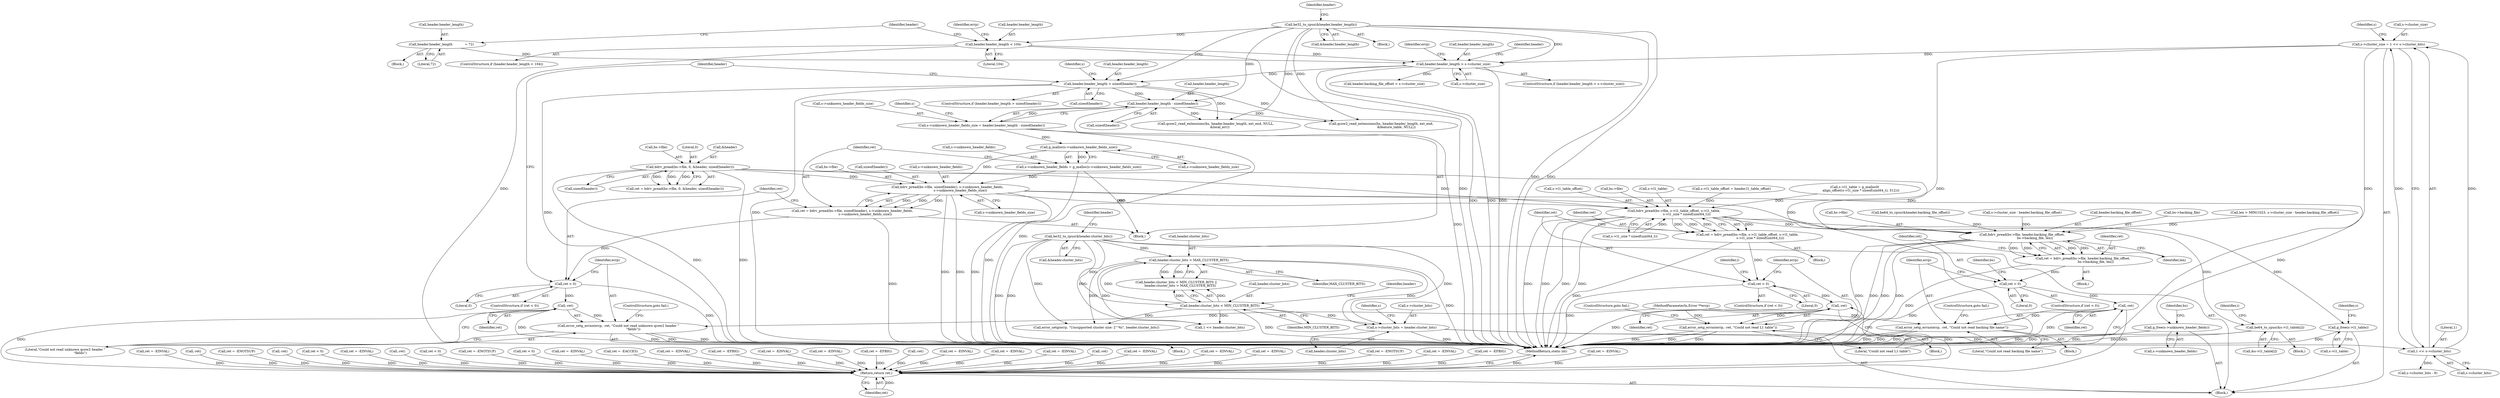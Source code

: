 digraph "0_qemu_6a83f8b5bec6f59e56cc49bd49e4c3f8f805d56f_0@pointer" {
"1000456" [label="(Call,bdrv_pread(bs->file, sizeof(header), s->unknown_header_fields,\n                         s->unknown_header_fields_size))"];
"1000154" [label="(Call,bdrv_pread(bs->file, 0, &header, sizeof(header)))"];
"1000446" [label="(Call,s->unknown_header_fields = g_malloc(s->unknown_header_fields_size))"];
"1000450" [label="(Call,g_malloc(s->unknown_header_fields_size))"];
"1000436" [label="(Call,s->unknown_header_fields_size = header.header_length - sizeof(header))"];
"1000440" [label="(Call,header.header_length - sizeof(header))"];
"1000391" [label="(Call,be32_to_cpus(&header.header_length))"];
"1000429" [label="(Call,header.header_length > sizeof(header))"];
"1000412" [label="(Call,header.header_length > s->cluster_size)"];
"1000364" [label="(Call,header.header_length            = 72)"];
"1000397" [label="(Call,header.header_length < 104)"];
"1000317" [label="(Call,s->cluster_size = 1 << s->cluster_bits)"];
"1000321" [label="(Call,1 << s->cluster_bits)"];
"1000310" [label="(Call,s->cluster_bits = header.cluster_bits)"];
"1000293" [label="(Call,header.cluster_bits > MAX_CLUSTER_BITS)"];
"1000199" [label="(Call,be32_to_cpus(&header.cluster_bits))"];
"1000288" [label="(Call,header.cluster_bits < MIN_CLUSTER_BITS)"];
"1000454" [label="(Call,ret = bdrv_pread(bs->file, sizeof(header), s->unknown_header_fields,\n                         s->unknown_header_fields_size))"];
"1000469" [label="(Call,ret < 0)"];
"1000475" [label="(Call,-ret)"];
"1000473" [label="(Call,error_setg_errno(errp, -ret, \"Could not read unknown qcow2 header \"\n                             \"fields\"))"];
"1001481" [label="(Return,return ret;)"];
"1000925" [label="(Call,bdrv_pread(bs->file, s->l1_table_offset, s->l1_table,\n                         s->l1_size * sizeof(uint64_t)))"];
"1000923" [label="(Call,ret = bdrv_pread(bs->file, s->l1_table_offset, s->l1_table,\n                         s->l1_size * sizeof(uint64_t)))"];
"1000942" [label="(Call,ret < 0)"];
"1000948" [label="(Call,-ret)"];
"1000946" [label="(Call,error_setg_errno(errp, -ret, \"Could not read L1 table\"))"];
"1000964" [label="(Call,be64_to_cpus(&s->l1_table[i]))"];
"1001096" [label="(Call,bdrv_pread(bs->file, header.backing_file_offset,\n                         bs->backing_file, len))"];
"1001094" [label="(Call,ret = bdrv_pread(bs->file, header.backing_file_offset,\n                         bs->backing_file, len))"];
"1001108" [label="(Call,ret < 0)"];
"1001114" [label="(Call,-ret)"];
"1001112" [label="(Call,error_setg_errno(errp, -ret, \"Could not read backing file name\"))"];
"1001444" [label="(Call,g_free(s->l1_table))"];
"1001434" [label="(Call,g_free(s->unknown_header_fields))"];
"1000423" [label="(Call,ret = -EINVAL)"];
"1000780" [label="(Call,ret = -EINVAL)"];
"1000274" [label="(Call,ret = -ENOTSUP)"];
"1000249" [label="(Call,ret = -EINVAL)"];
"1000478" [label="(ControlStructure,goto fail;)"];
"1001112" [label="(Call,error_setg_errno(errp, -ret, \"Could not read backing file name\"))"];
"1000161" [label="(Call,sizeof(header))"];
"1000392" [label="(Call,&header.header_length)"];
"1000816" [label="(Call,ret = -EFBIG)"];
"1000946" [label="(Call,error_setg_errno(errp, -ret, \"Could not read L1 table\"))"];
"1000482" [label="(Identifier,header)"];
"1000954" [label="(Identifier,i)"];
"1000923" [label="(Call,ret = bdrv_pread(bs->file, s->l1_table_offset, s->l1_table,\n                         s->l1_size * sizeof(uint64_t)))"];
"1000448" [label="(Identifier,s)"];
"1000950" [label="(Literal,\"Could not read L1 table\")"];
"1000199" [label="(Call,be32_to_cpus(&header.cluster_bits))"];
"1001056" [label="(Call,ret = -EINVAL)"];
"1000406" [label="(Call,ret = -EINVAL)"];
"1001108" [label="(Call,ret < 0)"];
"1000297" [label="(Identifier,MAX_CLUSTER_BITS)"];
"1000435" [label="(Block,)"];
"1001185" [label="(Call,-ret)"];
"1000125" [label="(MethodParameterIn,Error **errp)"];
"1000437" [label="(Call,s->unknown_header_fields_size)"];
"1000292" [label="(Identifier,MIN_CLUSTER_BITS)"];
"1000473" [label="(Call,error_setg_errno(errp, -ret, \"Could not read unknown qcow2 header \"\n                             \"fields\"))"];
"1000941" [label="(ControlStructure,if (ret < 0))"];
"1001481" [label="(Return,return ret;)"];
"1000154" [label="(Call,bdrv_pread(bs->file, 0, &header, sizeof(header)))"];
"1000963" [label="(Block,)"];
"1000391" [label="(Call,be32_to_cpus(&header.header_length))"];
"1000440" [label="(Call,header.header_length - sizeof(header))"];
"1000396" [label="(ControlStructure,if (header.header_length < 104))"];
"1000398" [label="(Call,header.header_length)"];
"1000471" [label="(Literal,0)"];
"1001106" [label="(Identifier,len)"];
"1000469" [label="(Call,ret < 0)"];
"1000964" [label="(Call,be64_to_cpus(&s->l1_table[i]))"];
"1000909" [label="(Block,)"];
"1001115" [label="(Identifier,ret)"];
"1001483" [label="(MethodReturn,static int)"];
"1000438" [label="(Identifier,s)"];
"1000436" [label="(Call,s->unknown_header_fields_size = header.header_length - sizeof(header))"];
"1001095" [label="(Identifier,ret)"];
"1001116" [label="(Literal,\"Could not read backing file name\")"];
"1000293" [label="(Call,header.cluster_bits > MAX_CLUSTER_BITS)"];
"1001110" [label="(Literal,0)"];
"1000613" [label="(Call,ret = -ENOTSUP)"];
"1000454" [label="(Call,ret = bdrv_pread(bs->file, sizeof(header), s->unknown_header_fields,\n                         s->unknown_header_fields_size))"];
"1000430" [label="(Call,header.header_length)"];
"1000288" [label="(Call,header.cluster_bits < MIN_CLUSTER_BITS)"];
"1000475" [label="(Call,-ret)"];
"1000294" [label="(Call,header.cluster_bits)"];
"1000925" [label="(Call,bdrv_pread(bs->file, s->l1_table_offset, s->l1_table,\n                         s->l1_size * sizeof(uint64_t)))"];
"1000328" [label="(Identifier,s)"];
"1000170" [label="(Call,-ret)"];
"1000944" [label="(Literal,0)"];
"1001107" [label="(ControlStructure,if (ret < 0))"];
"1000456" [label="(Call,bdrv_pread(bs->file, sizeof(header), s->unknown_header_fields,\n                         s->unknown_header_fields_size))"];
"1000299" [label="(Call,error_setg(errp, \"Unsupported cluster size: 2^%i\", header.cluster_bits))"];
"1001097" [label="(Call,bs->file)"];
"1000364" [label="(Call,header.header_length            = 72)"];
"1000468" [label="(ControlStructure,if (ret < 0))"];
"1000318" [label="(Call,s->cluster_size)"];
"1000412" [label="(Call,header.header_length > s->cluster_size)"];
"1000510" [label="(Call,1 << header.cluster_bits)"];
"1000323" [label="(Call,s->cluster_bits)"];
"1001482" [label="(Identifier,ret)"];
"1001434" [label="(Call,g_free(s->unknown_header_fields))"];
"1000411" [label="(ControlStructure,if (header.header_length > s->cluster_size))"];
"1000184" [label="(Call,be64_to_cpus(&header.backing_file_offset))"];
"1001435" [label="(Call,s->unknown_header_fields)"];
"1000399" [label="(Identifier,header)"];
"1001450" [label="(Identifier,s)"];
"1000343" [label="(Block,)"];
"1000287" [label="(Call,header.cluster_bits < MIN_CLUSTER_BITS ||\n        header.cluster_bits > MAX_CLUSTER_BITS)"];
"1000126" [label="(Block,)"];
"1000965" [label="(Call,&s->l1_table[i])"];
"1000207" [label="(Identifier,header)"];
"1000332" [label="(Call,s->cluster_bits - 9)"];
"1001078" [label="(Call,s->cluster_size - header.backing_file_offset)"];
"1000421" [label="(Identifier,errp)"];
"1000474" [label="(Identifier,errp)"];
"1000451" [label="(Call,s->unknown_header_fields_size)"];
"1000949" [label="(Identifier,ret)"];
"1000948" [label="(Call,-ret)"];
"1001117" [label="(ControlStructure,goto fail;)"];
"1000762" [label="(Call,ret < 0)"];
"1001089" [label="(Call,ret = -EINVAL)"];
"1000401" [label="(Literal,104)"];
"1000470" [label="(Identifier,ret)"];
"1000457" [label="(Call,bs->file)"];
"1000295" [label="(Identifier,header)"];
"1000370" [label="(Block,)"];
"1000158" [label="(Literal,0)"];
"1000311" [label="(Call,s->cluster_bits)"];
"1000947" [label="(Identifier,errp)"];
"1000413" [label="(Call,header.header_length)"];
"1000317" [label="(Call,s->cluster_size = 1 << s->cluster_bits)"];
"1001043" [label="(Call,qcow2_read_extensions(bs, header.header_length, ext_end, NULL,\n        &local_err))"];
"1001230" [label="(Call,-ret)"];
"1000798" [label="(Call,ret < 0)"];
"1000565" [label="(Call,ret = -ENOTSUP)"];
"1001445" [label="(Call,s->l1_table)"];
"1000450" [label="(Call,g_malloc(s->unknown_header_fields_size))"];
"1000942" [label="(Call,ret < 0)"];
"1000480" [label="(Call,header.backing_file_offset > s->cluster_size)"];
"1000200" [label="(Call,&header.cluster_bits)"];
"1000314" [label="(Call,header.cluster_bits)"];
"1000926" [label="(Call,bs->file)"];
"1000472" [label="(Block,)"];
"1000322" [label="(Literal,1)"];
"1000159" [label="(Call,&header)"];
"1000888" [label="(Call,ret < 0)"];
"1001439" [label="(Identifier,bs)"];
"1000547" [label="(Call,qcow2_read_extensions(bs, header.header_length, ext_end,\n                              &feature_table, NULL))"];
"1000310" [label="(Call,s->cluster_bits = header.cluster_bits)"];
"1000945" [label="(Block,)"];
"1000477" [label="(Literal,\"Could not read unknown qcow2 header \"\n                             \"fields\")"];
"1000429" [label="(Call,header.header_length > sizeof(header))"];
"1001121" [label="(Identifier,bs)"];
"1001444" [label="(Call,g_free(s->l1_table))"];
"1000932" [label="(Call,s->l1_table)"];
"1000896" [label="(Call,s->l1_table_offset = header.l1_table_offset)"];
"1000431" [label="(Identifier,header)"];
"1001111" [label="(Block,)"];
"1000638" [label="(Call,ret = -EINVAL)"];
"1000446" [label="(Call,s->unknown_header_fields = g_malloc(s->unknown_header_fields_size))"];
"1000460" [label="(Call,sizeof(header))"];
"1001100" [label="(Call,header.backing_file_offset)"];
"1000476" [label="(Identifier,ret)"];
"1000592" [label="(Call,ret = -EACCES)"];
"1001096" [label="(Call,bdrv_pread(bs->file, header.backing_file_offset,\n                         bs->backing_file, len))"];
"1000491" [label="(Call,ret = -EINVAL)"];
"1000397" [label="(Call,header.header_length < 104)"];
"1001103" [label="(Call,bs->backing_file)"];
"1000821" [label="(Call,ret = -EFBIG)"];
"1001109" [label="(Identifier,ret)"];
"1000433" [label="(Call,sizeof(header))"];
"1000365" [label="(Call,header.header_length)"];
"1001417" [label="(Call,ret = -EINVAL)"];
"1000155" [label="(Call,bs->file)"];
"1000870" [label="(Call,ret = -EINVAL)"];
"1000416" [label="(Call,s->cluster_size)"];
"1000465" [label="(Call,s->unknown_header_fields_size)"];
"1001114" [label="(Call,-ret)"];
"1000924" [label="(Identifier,ret)"];
"1000848" [label="(Call,ret = -EFBIG)"];
"1000447" [label="(Call,s->unknown_header_fields)"];
"1000935" [label="(Call,s->l1_size * sizeof(uint64_t))"];
"1001067" [label="(Block,)"];
"1000444" [label="(Call,sizeof(header))"];
"1001150" [label="(Call,-ret)"];
"1001365" [label="(Call,ret = -EINVAL)"];
"1001254" [label="(Call,ret = -EINVAL)"];
"1001094" [label="(Call,ret = bdrv_pread(bs->file, header.backing_file_offset,\n                         bs->backing_file, len))"];
"1000910" [label="(Call,s->l1_table = g_malloc0(\n            align_offset(s->l1_size * sizeof(uint64_t), 512)))"];
"1000962" [label="(Identifier,i)"];
"1000943" [label="(Identifier,ret)"];
"1000951" [label="(ControlStructure,goto fail;)"];
"1000289" [label="(Call,header.cluster_bits)"];
"1000305" [label="(Call,ret = -EINVAL)"];
"1001028" [label="(Call,-ret)"];
"1000404" [label="(Identifier,errp)"];
"1000929" [label="(Call,s->l1_table_offset)"];
"1000462" [label="(Call,s->unknown_header_fields)"];
"1000428" [label="(ControlStructure,if (header.header_length > sizeof(header)))"];
"1001113" [label="(Identifier,errp)"];
"1000414" [label="(Identifier,header)"];
"1000321" [label="(Call,1 << s->cluster_bits)"];
"1000152" [label="(Call,ret = bdrv_pread(bs->file, 0, &header, sizeof(header)))"];
"1000319" [label="(Identifier,s)"];
"1001074" [label="(Call,len > MIN(1023, s->cluster_size - header.backing_file_offset))"];
"1000744" [label="(Call,ret = -EINVAL)"];
"1000441" [label="(Call,header.header_length)"];
"1000368" [label="(Literal,72)"];
"1000455" [label="(Identifier,ret)"];
"1000456" -> "1000454"  [label="AST: "];
"1000456" -> "1000465"  [label="CFG: "];
"1000457" -> "1000456"  [label="AST: "];
"1000460" -> "1000456"  [label="AST: "];
"1000462" -> "1000456"  [label="AST: "];
"1000465" -> "1000456"  [label="AST: "];
"1000454" -> "1000456"  [label="CFG: "];
"1000456" -> "1001483"  [label="DDG: "];
"1000456" -> "1001483"  [label="DDG: "];
"1000456" -> "1001483"  [label="DDG: "];
"1000456" -> "1000454"  [label="DDG: "];
"1000456" -> "1000454"  [label="DDG: "];
"1000456" -> "1000454"  [label="DDG: "];
"1000154" -> "1000456"  [label="DDG: "];
"1000446" -> "1000456"  [label="DDG: "];
"1000450" -> "1000456"  [label="DDG: "];
"1000456" -> "1000925"  [label="DDG: "];
"1000456" -> "1001096"  [label="DDG: "];
"1000456" -> "1001434"  [label="DDG: "];
"1000154" -> "1000152"  [label="AST: "];
"1000154" -> "1000161"  [label="CFG: "];
"1000155" -> "1000154"  [label="AST: "];
"1000158" -> "1000154"  [label="AST: "];
"1000159" -> "1000154"  [label="AST: "];
"1000161" -> "1000154"  [label="AST: "];
"1000152" -> "1000154"  [label="CFG: "];
"1000154" -> "1001483"  [label="DDG: "];
"1000154" -> "1001483"  [label="DDG: "];
"1000154" -> "1000152"  [label="DDG: "];
"1000154" -> "1000152"  [label="DDG: "];
"1000154" -> "1000152"  [label="DDG: "];
"1000154" -> "1000925"  [label="DDG: "];
"1000154" -> "1001096"  [label="DDG: "];
"1000446" -> "1000435"  [label="AST: "];
"1000446" -> "1000450"  [label="CFG: "];
"1000447" -> "1000446"  [label="AST: "];
"1000450" -> "1000446"  [label="AST: "];
"1000455" -> "1000446"  [label="CFG: "];
"1000446" -> "1001483"  [label="DDG: "];
"1000450" -> "1000446"  [label="DDG: "];
"1000450" -> "1000451"  [label="CFG: "];
"1000451" -> "1000450"  [label="AST: "];
"1000436" -> "1000450"  [label="DDG: "];
"1000436" -> "1000435"  [label="AST: "];
"1000436" -> "1000440"  [label="CFG: "];
"1000437" -> "1000436"  [label="AST: "];
"1000440" -> "1000436"  [label="AST: "];
"1000448" -> "1000436"  [label="CFG: "];
"1000436" -> "1001483"  [label="DDG: "];
"1000440" -> "1000436"  [label="DDG: "];
"1000440" -> "1000444"  [label="CFG: "];
"1000441" -> "1000440"  [label="AST: "];
"1000444" -> "1000440"  [label="AST: "];
"1000440" -> "1001483"  [label="DDG: "];
"1000391" -> "1000440"  [label="DDG: "];
"1000429" -> "1000440"  [label="DDG: "];
"1000440" -> "1000547"  [label="DDG: "];
"1000440" -> "1001043"  [label="DDG: "];
"1000391" -> "1000370"  [label="AST: "];
"1000391" -> "1000392"  [label="CFG: "];
"1000392" -> "1000391"  [label="AST: "];
"1000399" -> "1000391"  [label="CFG: "];
"1000391" -> "1001483"  [label="DDG: "];
"1000391" -> "1001483"  [label="DDG: "];
"1000391" -> "1000397"  [label="DDG: "];
"1000391" -> "1000412"  [label="DDG: "];
"1000391" -> "1000429"  [label="DDG: "];
"1000391" -> "1000547"  [label="DDG: "];
"1000391" -> "1001043"  [label="DDG: "];
"1000429" -> "1000428"  [label="AST: "];
"1000429" -> "1000433"  [label="CFG: "];
"1000430" -> "1000429"  [label="AST: "];
"1000433" -> "1000429"  [label="AST: "];
"1000438" -> "1000429"  [label="CFG: "];
"1000482" -> "1000429"  [label="CFG: "];
"1000429" -> "1001483"  [label="DDG: "];
"1000429" -> "1001483"  [label="DDG: "];
"1000412" -> "1000429"  [label="DDG: "];
"1000429" -> "1000547"  [label="DDG: "];
"1000429" -> "1001043"  [label="DDG: "];
"1000412" -> "1000411"  [label="AST: "];
"1000412" -> "1000416"  [label="CFG: "];
"1000413" -> "1000412"  [label="AST: "];
"1000416" -> "1000412"  [label="AST: "];
"1000421" -> "1000412"  [label="CFG: "];
"1000431" -> "1000412"  [label="CFG: "];
"1000412" -> "1001483"  [label="DDG: "];
"1000412" -> "1001483"  [label="DDG: "];
"1000412" -> "1001483"  [label="DDG: "];
"1000364" -> "1000412"  [label="DDG: "];
"1000397" -> "1000412"  [label="DDG: "];
"1000317" -> "1000412"  [label="DDG: "];
"1000412" -> "1000480"  [label="DDG: "];
"1000364" -> "1000343"  [label="AST: "];
"1000364" -> "1000368"  [label="CFG: "];
"1000365" -> "1000364"  [label="AST: "];
"1000368" -> "1000364"  [label="AST: "];
"1000414" -> "1000364"  [label="CFG: "];
"1000397" -> "1000396"  [label="AST: "];
"1000397" -> "1000401"  [label="CFG: "];
"1000398" -> "1000397"  [label="AST: "];
"1000401" -> "1000397"  [label="AST: "];
"1000404" -> "1000397"  [label="CFG: "];
"1000414" -> "1000397"  [label="CFG: "];
"1000397" -> "1001483"  [label="DDG: "];
"1000397" -> "1001483"  [label="DDG: "];
"1000317" -> "1000126"  [label="AST: "];
"1000317" -> "1000321"  [label="CFG: "];
"1000318" -> "1000317"  [label="AST: "];
"1000321" -> "1000317"  [label="AST: "];
"1000328" -> "1000317"  [label="CFG: "];
"1000317" -> "1001483"  [label="DDG: "];
"1000317" -> "1001483"  [label="DDG: "];
"1000321" -> "1000317"  [label="DDG: "];
"1000321" -> "1000317"  [label="DDG: "];
"1000321" -> "1000323"  [label="CFG: "];
"1000322" -> "1000321"  [label="AST: "];
"1000323" -> "1000321"  [label="AST: "];
"1000310" -> "1000321"  [label="DDG: "];
"1000321" -> "1000332"  [label="DDG: "];
"1000310" -> "1000126"  [label="AST: "];
"1000310" -> "1000314"  [label="CFG: "];
"1000311" -> "1000310"  [label="AST: "];
"1000314" -> "1000310"  [label="AST: "];
"1000319" -> "1000310"  [label="CFG: "];
"1000310" -> "1001483"  [label="DDG: "];
"1000293" -> "1000310"  [label="DDG: "];
"1000199" -> "1000310"  [label="DDG: "];
"1000288" -> "1000310"  [label="DDG: "];
"1000293" -> "1000287"  [label="AST: "];
"1000293" -> "1000297"  [label="CFG: "];
"1000294" -> "1000293"  [label="AST: "];
"1000297" -> "1000293"  [label="AST: "];
"1000287" -> "1000293"  [label="CFG: "];
"1000293" -> "1001483"  [label="DDG: "];
"1000293" -> "1000287"  [label="DDG: "];
"1000293" -> "1000287"  [label="DDG: "];
"1000199" -> "1000293"  [label="DDG: "];
"1000288" -> "1000293"  [label="DDG: "];
"1000293" -> "1000299"  [label="DDG: "];
"1000293" -> "1000510"  [label="DDG: "];
"1000199" -> "1000126"  [label="AST: "];
"1000199" -> "1000200"  [label="CFG: "];
"1000200" -> "1000199"  [label="AST: "];
"1000207" -> "1000199"  [label="CFG: "];
"1000199" -> "1001483"  [label="DDG: "];
"1000199" -> "1001483"  [label="DDG: "];
"1000199" -> "1000288"  [label="DDG: "];
"1000199" -> "1000299"  [label="DDG: "];
"1000199" -> "1000510"  [label="DDG: "];
"1000288" -> "1000287"  [label="AST: "];
"1000288" -> "1000292"  [label="CFG: "];
"1000289" -> "1000288"  [label="AST: "];
"1000292" -> "1000288"  [label="AST: "];
"1000295" -> "1000288"  [label="CFG: "];
"1000287" -> "1000288"  [label="CFG: "];
"1000288" -> "1001483"  [label="DDG: "];
"1000288" -> "1000287"  [label="DDG: "];
"1000288" -> "1000287"  [label="DDG: "];
"1000288" -> "1000299"  [label="DDG: "];
"1000288" -> "1000510"  [label="DDG: "];
"1000454" -> "1000435"  [label="AST: "];
"1000455" -> "1000454"  [label="AST: "];
"1000470" -> "1000454"  [label="CFG: "];
"1000454" -> "1001483"  [label="DDG: "];
"1000454" -> "1000469"  [label="DDG: "];
"1000469" -> "1000468"  [label="AST: "];
"1000469" -> "1000471"  [label="CFG: "];
"1000470" -> "1000469"  [label="AST: "];
"1000471" -> "1000469"  [label="AST: "];
"1000474" -> "1000469"  [label="CFG: "];
"1000482" -> "1000469"  [label="CFG: "];
"1000469" -> "1001483"  [label="DDG: "];
"1000469" -> "1000475"  [label="DDG: "];
"1000475" -> "1000473"  [label="AST: "];
"1000475" -> "1000476"  [label="CFG: "];
"1000476" -> "1000475"  [label="AST: "];
"1000477" -> "1000475"  [label="CFG: "];
"1000475" -> "1001483"  [label="DDG: "];
"1000475" -> "1000473"  [label="DDG: "];
"1000475" -> "1001481"  [label="DDG: "];
"1000473" -> "1000472"  [label="AST: "];
"1000473" -> "1000477"  [label="CFG: "];
"1000474" -> "1000473"  [label="AST: "];
"1000477" -> "1000473"  [label="AST: "];
"1000478" -> "1000473"  [label="CFG: "];
"1000473" -> "1001483"  [label="DDG: "];
"1000473" -> "1001483"  [label="DDG: "];
"1000473" -> "1001483"  [label="DDG: "];
"1000125" -> "1000473"  [label="DDG: "];
"1001481" -> "1000126"  [label="AST: "];
"1001481" -> "1001482"  [label="CFG: "];
"1001482" -> "1001481"  [label="AST: "];
"1001483" -> "1001481"  [label="CFG: "];
"1001481" -> "1001483"  [label="DDG: "];
"1001482" -> "1001481"  [label="DDG: "];
"1000613" -> "1001481"  [label="DDG: "];
"1001185" -> "1001481"  [label="DDG: "];
"1000638" -> "1001481"  [label="DDG: "];
"1001056" -> "1001481"  [label="DDG: "];
"1001150" -> "1001481"  [label="DDG: "];
"1000565" -> "1001481"  [label="DDG: "];
"1000406" -> "1001481"  [label="DDG: "];
"1000744" -> "1001481"  [label="DDG: "];
"1000423" -> "1001481"  [label="DDG: "];
"1000762" -> "1001481"  [label="DDG: "];
"1000948" -> "1001481"  [label="DDG: "];
"1001230" -> "1001481"  [label="DDG: "];
"1001365" -> "1001481"  [label="DDG: "];
"1000848" -> "1001481"  [label="DDG: "];
"1000780" -> "1001481"  [label="DDG: "];
"1000274" -> "1001481"  [label="DDG: "];
"1000870" -> "1001481"  [label="DDG: "];
"1001417" -> "1001481"  [label="DDG: "];
"1000816" -> "1001481"  [label="DDG: "];
"1000798" -> "1001481"  [label="DDG: "];
"1001254" -> "1001481"  [label="DDG: "];
"1000305" -> "1001481"  [label="DDG: "];
"1001114" -> "1001481"  [label="DDG: "];
"1001028" -> "1001481"  [label="DDG: "];
"1000170" -> "1001481"  [label="DDG: "];
"1000821" -> "1001481"  [label="DDG: "];
"1000491" -> "1001481"  [label="DDG: "];
"1001089" -> "1001481"  [label="DDG: "];
"1000249" -> "1001481"  [label="DDG: "];
"1000888" -> "1001481"  [label="DDG: "];
"1000592" -> "1001481"  [label="DDG: "];
"1000925" -> "1000923"  [label="AST: "];
"1000925" -> "1000935"  [label="CFG: "];
"1000926" -> "1000925"  [label="AST: "];
"1000929" -> "1000925"  [label="AST: "];
"1000932" -> "1000925"  [label="AST: "];
"1000935" -> "1000925"  [label="AST: "];
"1000923" -> "1000925"  [label="CFG: "];
"1000925" -> "1001483"  [label="DDG: "];
"1000925" -> "1001483"  [label="DDG: "];
"1000925" -> "1001483"  [label="DDG: "];
"1000925" -> "1001483"  [label="DDG: "];
"1000925" -> "1000923"  [label="DDG: "];
"1000925" -> "1000923"  [label="DDG: "];
"1000925" -> "1000923"  [label="DDG: "];
"1000925" -> "1000923"  [label="DDG: "];
"1000896" -> "1000925"  [label="DDG: "];
"1000910" -> "1000925"  [label="DDG: "];
"1000935" -> "1000925"  [label="DDG: "];
"1000925" -> "1000964"  [label="DDG: "];
"1000925" -> "1001096"  [label="DDG: "];
"1000925" -> "1001444"  [label="DDG: "];
"1000923" -> "1000909"  [label="AST: "];
"1000924" -> "1000923"  [label="AST: "];
"1000943" -> "1000923"  [label="CFG: "];
"1000923" -> "1001483"  [label="DDG: "];
"1000923" -> "1000942"  [label="DDG: "];
"1000942" -> "1000941"  [label="AST: "];
"1000942" -> "1000944"  [label="CFG: "];
"1000943" -> "1000942"  [label="AST: "];
"1000944" -> "1000942"  [label="AST: "];
"1000947" -> "1000942"  [label="CFG: "];
"1000954" -> "1000942"  [label="CFG: "];
"1000942" -> "1001483"  [label="DDG: "];
"1000942" -> "1000948"  [label="DDG: "];
"1000948" -> "1000946"  [label="AST: "];
"1000948" -> "1000949"  [label="CFG: "];
"1000949" -> "1000948"  [label="AST: "];
"1000950" -> "1000948"  [label="CFG: "];
"1000948" -> "1001483"  [label="DDG: "];
"1000948" -> "1000946"  [label="DDG: "];
"1000946" -> "1000945"  [label="AST: "];
"1000946" -> "1000950"  [label="CFG: "];
"1000947" -> "1000946"  [label="AST: "];
"1000950" -> "1000946"  [label="AST: "];
"1000951" -> "1000946"  [label="CFG: "];
"1000946" -> "1001483"  [label="DDG: "];
"1000946" -> "1001483"  [label="DDG: "];
"1000946" -> "1001483"  [label="DDG: "];
"1000125" -> "1000946"  [label="DDG: "];
"1000964" -> "1000963"  [label="AST: "];
"1000964" -> "1000965"  [label="CFG: "];
"1000965" -> "1000964"  [label="AST: "];
"1000962" -> "1000964"  [label="CFG: "];
"1000964" -> "1001483"  [label="DDG: "];
"1000964" -> "1001483"  [label="DDG: "];
"1001096" -> "1001094"  [label="AST: "];
"1001096" -> "1001106"  [label="CFG: "];
"1001097" -> "1001096"  [label="AST: "];
"1001100" -> "1001096"  [label="AST: "];
"1001103" -> "1001096"  [label="AST: "];
"1001106" -> "1001096"  [label="AST: "];
"1001094" -> "1001096"  [label="CFG: "];
"1001096" -> "1001483"  [label="DDG: "];
"1001096" -> "1001483"  [label="DDG: "];
"1001096" -> "1001483"  [label="DDG: "];
"1001096" -> "1001483"  [label="DDG: "];
"1001096" -> "1001094"  [label="DDG: "];
"1001096" -> "1001094"  [label="DDG: "];
"1001096" -> "1001094"  [label="DDG: "];
"1001096" -> "1001094"  [label="DDG: "];
"1000184" -> "1001096"  [label="DDG: "];
"1001078" -> "1001096"  [label="DDG: "];
"1001074" -> "1001096"  [label="DDG: "];
"1001094" -> "1001067"  [label="AST: "];
"1001095" -> "1001094"  [label="AST: "];
"1001109" -> "1001094"  [label="CFG: "];
"1001094" -> "1001483"  [label="DDG: "];
"1001094" -> "1001108"  [label="DDG: "];
"1001108" -> "1001107"  [label="AST: "];
"1001108" -> "1001110"  [label="CFG: "];
"1001109" -> "1001108"  [label="AST: "];
"1001110" -> "1001108"  [label="AST: "];
"1001113" -> "1001108"  [label="CFG: "];
"1001121" -> "1001108"  [label="CFG: "];
"1001108" -> "1001483"  [label="DDG: "];
"1001108" -> "1001114"  [label="DDG: "];
"1001114" -> "1001112"  [label="AST: "];
"1001114" -> "1001115"  [label="CFG: "];
"1001115" -> "1001114"  [label="AST: "];
"1001116" -> "1001114"  [label="CFG: "];
"1001114" -> "1001483"  [label="DDG: "];
"1001114" -> "1001112"  [label="DDG: "];
"1001112" -> "1001111"  [label="AST: "];
"1001112" -> "1001116"  [label="CFG: "];
"1001113" -> "1001112"  [label="AST: "];
"1001116" -> "1001112"  [label="AST: "];
"1001117" -> "1001112"  [label="CFG: "];
"1001112" -> "1001483"  [label="DDG: "];
"1001112" -> "1001483"  [label="DDG: "];
"1001112" -> "1001483"  [label="DDG: "];
"1000125" -> "1001112"  [label="DDG: "];
"1001444" -> "1000126"  [label="AST: "];
"1001444" -> "1001445"  [label="CFG: "];
"1001445" -> "1001444"  [label="AST: "];
"1001450" -> "1001444"  [label="CFG: "];
"1001444" -> "1001483"  [label="DDG: "];
"1001434" -> "1000126"  [label="AST: "];
"1001434" -> "1001435"  [label="CFG: "];
"1001435" -> "1001434"  [label="AST: "];
"1001439" -> "1001434"  [label="CFG: "];
"1001434" -> "1001483"  [label="DDG: "];
"1001434" -> "1001483"  [label="DDG: "];
}

